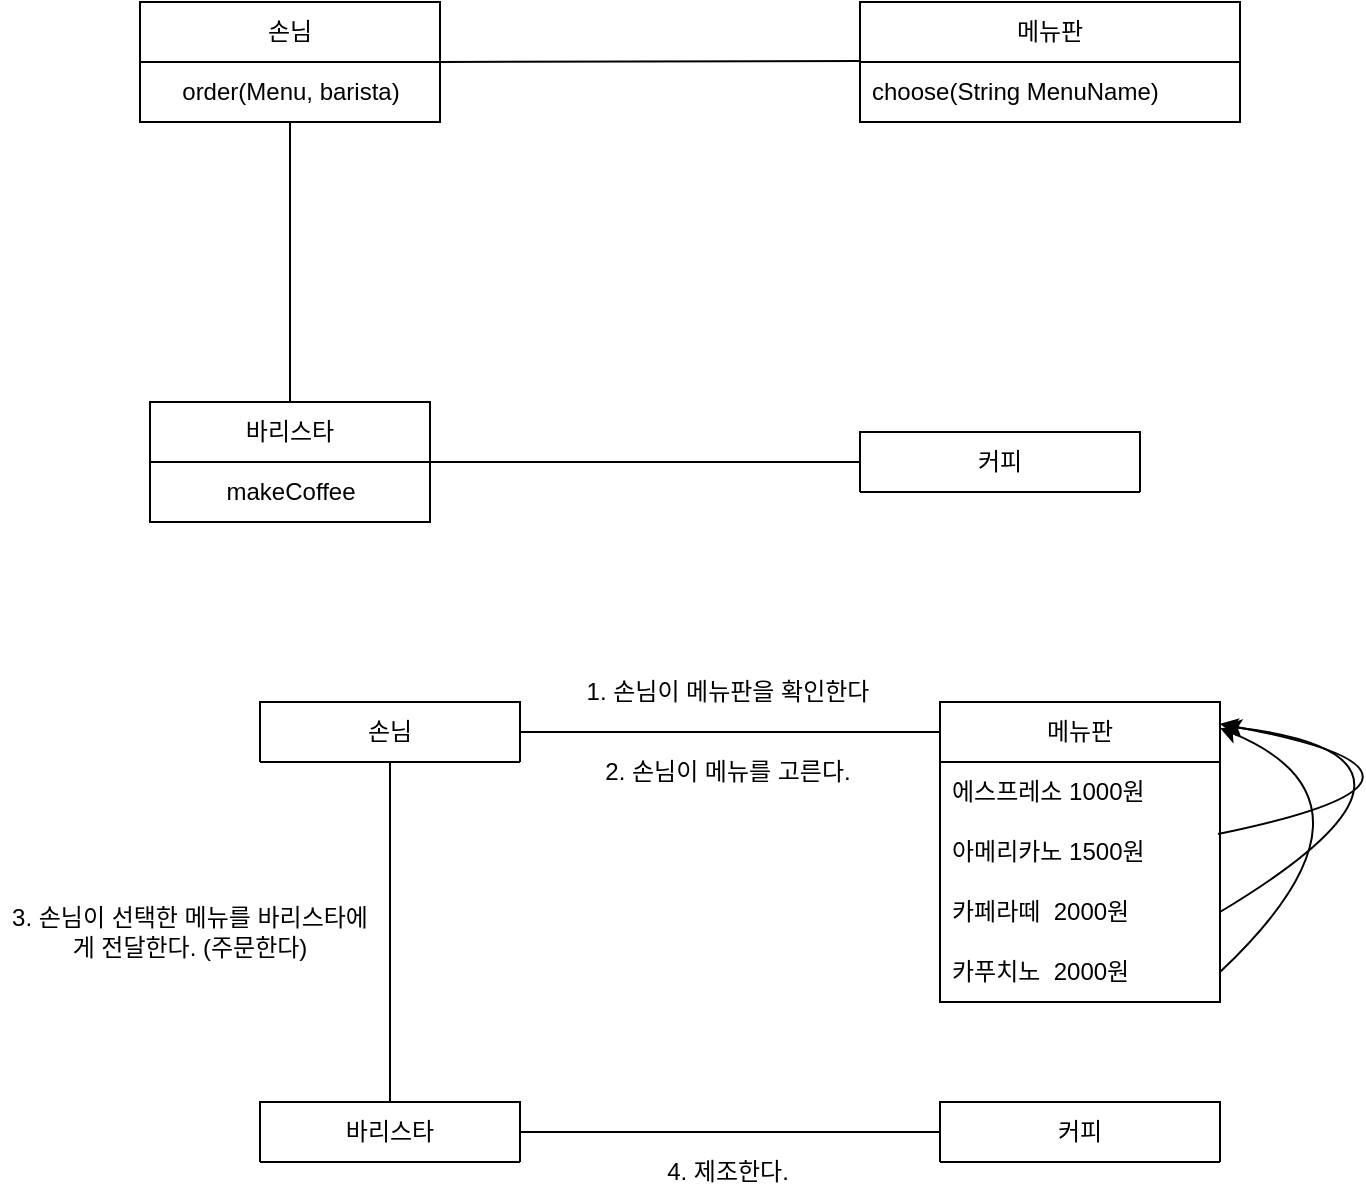 <mxfile version="21.2.3" type="device">
  <diagram id="C5RBs43oDa-KdzZeNtuy" name="Page-1">
    <mxGraphModel dx="794" dy="1167" grid="1" gridSize="10" guides="1" tooltips="1" connect="1" arrows="1" fold="1" page="1" pageScale="1" pageWidth="827" pageHeight="1169" math="0" shadow="0">
      <root>
        <mxCell id="WIyWlLk6GJQsqaUBKTNV-0" />
        <mxCell id="WIyWlLk6GJQsqaUBKTNV-1" parent="WIyWlLk6GJQsqaUBKTNV-0" />
        <mxCell id="SgO90H3DqzEK6vuatyAi-1" value="손님" style="swimlane;fontStyle=0;childLayout=stackLayout;horizontal=1;startSize=30;horizontalStack=0;resizeParent=1;resizeParentMax=0;resizeLast=0;collapsible=1;marginBottom=0;whiteSpace=wrap;html=1;" vertex="1" parent="WIyWlLk6GJQsqaUBKTNV-1">
          <mxGeometry x="100" y="200" width="150" height="60" as="geometry">
            <mxRectangle x="110" y="200" width="130" height="30" as="alternateBounds" />
          </mxGeometry>
        </mxCell>
        <mxCell id="SgO90H3DqzEK6vuatyAi-50" value="order(Menu, barista)" style="text;html=1;align=center;verticalAlign=middle;resizable=0;points=[];autosize=1;strokeColor=none;fillColor=none;" vertex="1" parent="SgO90H3DqzEK6vuatyAi-1">
          <mxGeometry y="30" width="150" height="30" as="geometry" />
        </mxCell>
        <mxCell id="SgO90H3DqzEK6vuatyAi-10" value="바리스타" style="swimlane;fontStyle=0;childLayout=stackLayout;horizontal=1;startSize=30;horizontalStack=0;resizeParent=1;resizeParentMax=0;resizeLast=0;collapsible=1;marginBottom=0;whiteSpace=wrap;html=1;" vertex="1" parent="WIyWlLk6GJQsqaUBKTNV-1">
          <mxGeometry x="105" y="400" width="140" height="60" as="geometry">
            <mxRectangle x="110" y="400" width="130" height="30" as="alternateBounds" />
          </mxGeometry>
        </mxCell>
        <mxCell id="SgO90H3DqzEK6vuatyAi-48" value="makeCoffee" style="text;html=1;align=center;verticalAlign=middle;resizable=0;points=[];autosize=1;strokeColor=none;fillColor=none;" vertex="1" parent="SgO90H3DqzEK6vuatyAi-10">
          <mxGeometry y="30" width="140" height="30" as="geometry" />
        </mxCell>
        <mxCell id="SgO90H3DqzEK6vuatyAi-11" value="커피" style="swimlane;fontStyle=0;childLayout=stackLayout;horizontal=1;startSize=30;horizontalStack=0;resizeParent=1;resizeParentMax=0;resizeLast=0;collapsible=1;marginBottom=0;whiteSpace=wrap;html=1;" vertex="1" collapsed="1" parent="WIyWlLk6GJQsqaUBKTNV-1">
          <mxGeometry x="460" y="415" width="140" height="30" as="geometry">
            <mxRectangle x="450" y="200" width="140" height="60" as="alternateBounds" />
          </mxGeometry>
        </mxCell>
        <mxCell id="SgO90H3DqzEK6vuatyAi-16" value="메뉴판" style="swimlane;fontStyle=0;childLayout=stackLayout;horizontal=1;startSize=30;horizontalStack=0;resizeParent=1;resizeParentMax=0;resizeLast=0;collapsible=1;marginBottom=0;whiteSpace=wrap;html=1;" vertex="1" parent="WIyWlLk6GJQsqaUBKTNV-1">
          <mxGeometry x="460" y="200" width="190" height="60" as="geometry" />
        </mxCell>
        <mxCell id="SgO90H3DqzEK6vuatyAi-17" value="choose(String MenuName)" style="text;strokeColor=none;fillColor=none;align=left;verticalAlign=middle;spacingLeft=4;spacingRight=4;overflow=hidden;points=[[0,0.5],[1,0.5]];portConstraint=eastwest;rotatable=0;whiteSpace=wrap;html=1;" vertex="1" parent="SgO90H3DqzEK6vuatyAi-16">
          <mxGeometry y="30" width="190" height="30" as="geometry" />
        </mxCell>
        <mxCell id="SgO90H3DqzEK6vuatyAi-21" value="" style="endArrow=none;html=1;rounded=0;exitX=1;exitY=0.5;exitDx=0;exitDy=0;entryX=0;entryY=-0.017;entryDx=0;entryDy=0;entryPerimeter=0;" edge="1" parent="WIyWlLk6GJQsqaUBKTNV-1" source="SgO90H3DqzEK6vuatyAi-1" target="SgO90H3DqzEK6vuatyAi-17">
          <mxGeometry width="50" height="50" relative="1" as="geometry">
            <mxPoint x="270" y="220" as="sourcePoint" />
            <mxPoint x="360" y="240" as="targetPoint" />
          </mxGeometry>
        </mxCell>
        <mxCell id="SgO90H3DqzEK6vuatyAi-22" value="" style="endArrow=none;html=1;rounded=0;exitX=0.5;exitY=0;exitDx=0;exitDy=0;entryX=0.5;entryY=1;entryDx=0;entryDy=0;" edge="1" parent="WIyWlLk6GJQsqaUBKTNV-1" source="SgO90H3DqzEK6vuatyAi-10" target="SgO90H3DqzEK6vuatyAi-1">
          <mxGeometry width="50" height="50" relative="1" as="geometry">
            <mxPoint x="90" y="340" as="sourcePoint" />
            <mxPoint x="300" y="340" as="targetPoint" />
          </mxGeometry>
        </mxCell>
        <mxCell id="SgO90H3DqzEK6vuatyAi-23" value="" style="endArrow=none;html=1;rounded=0;exitX=0;exitY=0.5;exitDx=0;exitDy=0;entryX=1;entryY=0.5;entryDx=0;entryDy=0;" edge="1" parent="WIyWlLk6GJQsqaUBKTNV-1" source="SgO90H3DqzEK6vuatyAi-11" target="SgO90H3DqzEK6vuatyAi-10">
          <mxGeometry width="50" height="50" relative="1" as="geometry">
            <mxPoint x="320" y="530" as="sourcePoint" />
            <mxPoint x="320" y="360" as="targetPoint" />
          </mxGeometry>
        </mxCell>
        <mxCell id="SgO90H3DqzEK6vuatyAi-28" value="손님" style="swimlane;fontStyle=0;childLayout=stackLayout;horizontal=1;startSize=30;horizontalStack=0;resizeParent=1;resizeParentMax=0;resizeLast=0;collapsible=1;marginBottom=0;whiteSpace=wrap;html=1;" vertex="1" collapsed="1" parent="WIyWlLk6GJQsqaUBKTNV-1">
          <mxGeometry x="160" y="550" width="130" height="30" as="geometry">
            <mxRectangle x="160" y="550" width="140" height="60" as="alternateBounds" />
          </mxGeometry>
        </mxCell>
        <mxCell id="SgO90H3DqzEK6vuatyAi-29" value="바리스타" style="swimlane;fontStyle=0;childLayout=stackLayout;horizontal=1;startSize=30;horizontalStack=0;resizeParent=1;resizeParentMax=0;resizeLast=0;collapsible=1;marginBottom=0;whiteSpace=wrap;html=1;" vertex="1" collapsed="1" parent="WIyWlLk6GJQsqaUBKTNV-1">
          <mxGeometry x="160" y="750" width="130" height="30" as="geometry">
            <mxRectangle x="110" y="420" width="140" height="60" as="alternateBounds" />
          </mxGeometry>
        </mxCell>
        <mxCell id="SgO90H3DqzEK6vuatyAi-30" value="커피" style="swimlane;fontStyle=0;childLayout=stackLayout;horizontal=1;startSize=30;horizontalStack=0;resizeParent=1;resizeParentMax=0;resizeLast=0;collapsible=1;marginBottom=0;whiteSpace=wrap;html=1;" vertex="1" collapsed="1" parent="WIyWlLk6GJQsqaUBKTNV-1">
          <mxGeometry x="500" y="750" width="140" height="30" as="geometry">
            <mxRectangle x="450" y="200" width="140" height="60" as="alternateBounds" />
          </mxGeometry>
        </mxCell>
        <mxCell id="SgO90H3DqzEK6vuatyAi-31" value="메뉴판" style="swimlane;fontStyle=0;childLayout=stackLayout;horizontal=1;startSize=30;horizontalStack=0;resizeParent=1;resizeParentMax=0;resizeLast=0;collapsible=1;marginBottom=0;whiteSpace=wrap;html=1;" vertex="1" parent="WIyWlLk6GJQsqaUBKTNV-1">
          <mxGeometry x="500" y="550" width="140" height="150" as="geometry" />
        </mxCell>
        <mxCell id="SgO90H3DqzEK6vuatyAi-32" value="에스프레소&lt;span style=&quot;white-space: pre;&quot;&gt;	&lt;/span&gt;1000원" style="text;strokeColor=none;fillColor=none;align=left;verticalAlign=middle;spacingLeft=4;spacingRight=4;overflow=hidden;points=[[0,0.5],[1,0.5]];portConstraint=eastwest;rotatable=0;whiteSpace=wrap;html=1;" vertex="1" parent="SgO90H3DqzEK6vuatyAi-31">
          <mxGeometry y="30" width="140" height="30" as="geometry" />
        </mxCell>
        <mxCell id="SgO90H3DqzEK6vuatyAi-33" value="" style="curved=1;endArrow=classic;html=1;rounded=0;exitX=1;exitY=0.5;exitDx=0;exitDy=0;entryX=1.014;entryY=0.08;entryDx=0;entryDy=0;entryPerimeter=0;" edge="1" parent="SgO90H3DqzEK6vuatyAi-31" source="SgO90H3DqzEK6vuatyAi-35" target="SgO90H3DqzEK6vuatyAi-31">
          <mxGeometry width="50" height="50" relative="1" as="geometry">
            <mxPoint x="180" y="112" as="sourcePoint" />
            <mxPoint x="180" y="-10" as="targetPoint" />
            <Array as="points">
              <mxPoint x="270" y="27" />
            </Array>
          </mxGeometry>
        </mxCell>
        <mxCell id="SgO90H3DqzEK6vuatyAi-34" value="아메리카노&lt;span style=&quot;white-space: pre;&quot;&gt;	&lt;/span&gt;1500원" style="text;strokeColor=none;fillColor=none;align=left;verticalAlign=middle;spacingLeft=4;spacingRight=4;overflow=hidden;points=[[0,0.5],[1,0.5]];portConstraint=eastwest;rotatable=0;whiteSpace=wrap;html=1;" vertex="1" parent="SgO90H3DqzEK6vuatyAi-31">
          <mxGeometry y="60" width="140" height="30" as="geometry" />
        </mxCell>
        <mxCell id="SgO90H3DqzEK6vuatyAi-35" value="카페라떼&lt;span style=&quot;white-space: pre;&quot;&gt;	&lt;/span&gt;&lt;span style=&quot;white-space: pre;&quot;&gt;	&lt;/span&gt;2000원&lt;br&gt;" style="text;strokeColor=none;fillColor=none;align=left;verticalAlign=middle;spacingLeft=4;spacingRight=4;overflow=hidden;points=[[0,0.5],[1,0.5]];portConstraint=eastwest;rotatable=0;whiteSpace=wrap;html=1;" vertex="1" parent="SgO90H3DqzEK6vuatyAi-31">
          <mxGeometry y="90" width="140" height="30" as="geometry" />
        </mxCell>
        <mxCell id="SgO90H3DqzEK6vuatyAi-36" value="카푸치노&lt;span style=&quot;white-space: pre;&quot;&gt;	&lt;/span&gt;&lt;span style=&quot;white-space: pre;&quot;&gt;	&lt;/span&gt;2000원" style="text;strokeColor=none;fillColor=none;align=left;verticalAlign=middle;spacingLeft=4;spacingRight=4;overflow=hidden;points=[[0,0.5],[1,0.5]];portConstraint=eastwest;rotatable=0;whiteSpace=wrap;html=1;" vertex="1" parent="SgO90H3DqzEK6vuatyAi-31">
          <mxGeometry y="120" width="140" height="30" as="geometry" />
        </mxCell>
        <mxCell id="SgO90H3DqzEK6vuatyAi-37" value="" style="curved=1;endArrow=classic;html=1;rounded=0;exitX=1;exitY=0.5;exitDx=0;exitDy=0;entryX=1;entryY=0.087;entryDx=0;entryDy=0;entryPerimeter=0;" edge="1" parent="SgO90H3DqzEK6vuatyAi-31" source="SgO90H3DqzEK6vuatyAi-36" target="SgO90H3DqzEK6vuatyAi-31">
          <mxGeometry width="50" height="50" relative="1" as="geometry">
            <mxPoint x="-70" y="420" as="sourcePoint" />
            <mxPoint x="-20" y="370" as="targetPoint" />
            <Array as="points">
              <mxPoint x="230" y="50" />
            </Array>
          </mxGeometry>
        </mxCell>
        <mxCell id="SgO90H3DqzEK6vuatyAi-38" value="" style="curved=1;endArrow=classic;html=1;rounded=0;exitX=0.993;exitY=0.2;exitDx=0;exitDy=0;entryX=1;entryY=0.073;entryDx=0;entryDy=0;entryPerimeter=0;exitPerimeter=0;" edge="1" parent="SgO90H3DqzEK6vuatyAi-31" source="SgO90H3DqzEK6vuatyAi-34" target="SgO90H3DqzEK6vuatyAi-31">
          <mxGeometry width="50" height="50" relative="1" as="geometry">
            <mxPoint x="150" y="115" as="sourcePoint" />
            <mxPoint x="152" y="22" as="targetPoint" />
            <Array as="points">
              <mxPoint x="280" y="37" />
            </Array>
          </mxGeometry>
        </mxCell>
        <mxCell id="SgO90H3DqzEK6vuatyAi-39" value="" style="endArrow=none;html=1;rounded=0;exitX=1;exitY=0.5;exitDx=0;exitDy=0;" edge="1" parent="WIyWlLk6GJQsqaUBKTNV-1" source="SgO90H3DqzEK6vuatyAi-28">
          <mxGeometry width="50" height="50" relative="1" as="geometry">
            <mxPoint x="320" y="570" as="sourcePoint" />
            <mxPoint x="500" y="565" as="targetPoint" />
          </mxGeometry>
        </mxCell>
        <mxCell id="SgO90H3DqzEK6vuatyAi-40" value="" style="endArrow=none;html=1;rounded=0;exitX=0.5;exitY=0;exitDx=0;exitDy=0;entryX=0.5;entryY=1;entryDx=0;entryDy=0;" edge="1" parent="WIyWlLk6GJQsqaUBKTNV-1" source="SgO90H3DqzEK6vuatyAi-29" target="SgO90H3DqzEK6vuatyAi-28">
          <mxGeometry width="50" height="50" relative="1" as="geometry">
            <mxPoint x="140" y="690" as="sourcePoint" />
            <mxPoint x="350" y="690" as="targetPoint" />
          </mxGeometry>
        </mxCell>
        <mxCell id="SgO90H3DqzEK6vuatyAi-41" value="" style="endArrow=none;html=1;rounded=0;exitX=0;exitY=0.5;exitDx=0;exitDy=0;entryX=1;entryY=0.5;entryDx=0;entryDy=0;" edge="1" parent="WIyWlLk6GJQsqaUBKTNV-1" source="SgO90H3DqzEK6vuatyAi-30" target="SgO90H3DqzEK6vuatyAi-29">
          <mxGeometry width="50" height="50" relative="1" as="geometry">
            <mxPoint x="370" y="880" as="sourcePoint" />
            <mxPoint x="370" y="710" as="targetPoint" />
          </mxGeometry>
        </mxCell>
        <mxCell id="SgO90H3DqzEK6vuatyAi-42" value="1. 손님이 메뉴판을 확인한다" style="text;html=1;strokeColor=none;fillColor=none;align=center;verticalAlign=middle;whiteSpace=wrap;rounded=0;" vertex="1" parent="WIyWlLk6GJQsqaUBKTNV-1">
          <mxGeometry x="313.5" y="530" width="160" height="30" as="geometry" />
        </mxCell>
        <mxCell id="SgO90H3DqzEK6vuatyAi-43" value="2. 손님이 메뉴를 고른다." style="text;html=1;strokeColor=none;fillColor=none;align=center;verticalAlign=middle;whiteSpace=wrap;rounded=0;" vertex="1" parent="WIyWlLk6GJQsqaUBKTNV-1">
          <mxGeometry x="313.5" y="570" width="160" height="30" as="geometry" />
        </mxCell>
        <mxCell id="SgO90H3DqzEK6vuatyAi-44" value="3. 손님이 선택한 메뉴를 바리스타에게 전달한다. (주문한다)" style="text;html=1;strokeColor=none;fillColor=none;align=center;verticalAlign=middle;whiteSpace=wrap;rounded=0;" vertex="1" parent="WIyWlLk6GJQsqaUBKTNV-1">
          <mxGeometry x="30" y="650" width="190" height="30" as="geometry" />
        </mxCell>
        <mxCell id="SgO90H3DqzEK6vuatyAi-45" value="4. 제조한다." style="text;html=1;strokeColor=none;fillColor=none;align=center;verticalAlign=middle;whiteSpace=wrap;rounded=0;" vertex="1" parent="WIyWlLk6GJQsqaUBKTNV-1">
          <mxGeometry x="298.5" y="770" width="190" height="30" as="geometry" />
        </mxCell>
      </root>
    </mxGraphModel>
  </diagram>
</mxfile>
